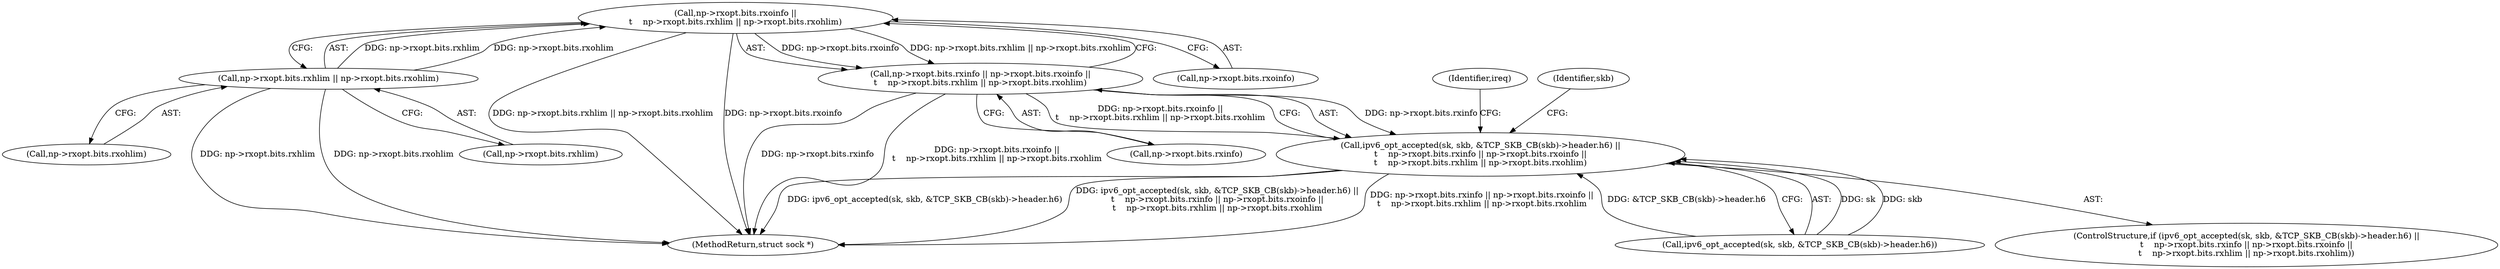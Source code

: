 digraph "0_linux_45f6fad84cc305103b28d73482b344d7f5b76f39_14@pointer" {
"1000287" [label="(Call,np->rxopt.bits.rxoinfo ||\n\t    np->rxopt.bits.rxhlim || np->rxopt.bits.rxohlim)"];
"1000295" [label="(Call,np->rxopt.bits.rxhlim || np->rxopt.bits.rxohlim)"];
"1000279" [label="(Call,np->rxopt.bits.rxinfo || np->rxopt.bits.rxoinfo ||\n\t    np->rxopt.bits.rxhlim || np->rxopt.bits.rxohlim)"];
"1000268" [label="(Call,ipv6_opt_accepted(sk, skb, &TCP_SKB_CB(skb)->header.h6) ||\n\t    np->rxopt.bits.rxinfo || np->rxopt.bits.rxoinfo ||\n\t    np->rxopt.bits.rxhlim || np->rxopt.bits.rxohlim)"];
"1000303" [label="(Call,np->rxopt.bits.rxohlim)"];
"1000268" [label="(Call,ipv6_opt_accepted(sk, skb, &TCP_SKB_CB(skb)->header.h6) ||\n\t    np->rxopt.bits.rxinfo || np->rxopt.bits.rxoinfo ||\n\t    np->rxopt.bits.rxhlim || np->rxopt.bits.rxohlim)"];
"1000280" [label="(Call,np->rxopt.bits.rxinfo)"];
"1000287" [label="(Call,np->rxopt.bits.rxoinfo ||\n\t    np->rxopt.bits.rxhlim || np->rxopt.bits.rxohlim)"];
"1000561" [label="(MethodReturn,struct sock *)"];
"1000288" [label="(Call,np->rxopt.bits.rxoinfo)"];
"1000295" [label="(Call,np->rxopt.bits.rxhlim || np->rxopt.bits.rxohlim)"];
"1000269" [label="(Call,ipv6_opt_accepted(sk, skb, &TCP_SKB_CB(skb)->header.h6))"];
"1000296" [label="(Call,np->rxopt.bits.rxhlim)"];
"1000323" [label="(Identifier,ireq)"];
"1000267" [label="(ControlStructure,if (ipv6_opt_accepted(sk, skb, &TCP_SKB_CB(skb)->header.h6) ||\n\t    np->rxopt.bits.rxinfo || np->rxopt.bits.rxoinfo ||\n\t    np->rxopt.bits.rxhlim || np->rxopt.bits.rxohlim))"];
"1000314" [label="(Identifier,skb)"];
"1000279" [label="(Call,np->rxopt.bits.rxinfo || np->rxopt.bits.rxoinfo ||\n\t    np->rxopt.bits.rxhlim || np->rxopt.bits.rxohlim)"];
"1000287" -> "1000279"  [label="AST: "];
"1000287" -> "1000288"  [label="CFG: "];
"1000287" -> "1000295"  [label="CFG: "];
"1000288" -> "1000287"  [label="AST: "];
"1000295" -> "1000287"  [label="AST: "];
"1000279" -> "1000287"  [label="CFG: "];
"1000287" -> "1000561"  [label="DDG: np->rxopt.bits.rxhlim || np->rxopt.bits.rxohlim"];
"1000287" -> "1000561"  [label="DDG: np->rxopt.bits.rxoinfo"];
"1000287" -> "1000279"  [label="DDG: np->rxopt.bits.rxoinfo"];
"1000287" -> "1000279"  [label="DDG: np->rxopt.bits.rxhlim || np->rxopt.bits.rxohlim"];
"1000295" -> "1000287"  [label="DDG: np->rxopt.bits.rxhlim"];
"1000295" -> "1000287"  [label="DDG: np->rxopt.bits.rxohlim"];
"1000295" -> "1000296"  [label="CFG: "];
"1000295" -> "1000303"  [label="CFG: "];
"1000296" -> "1000295"  [label="AST: "];
"1000303" -> "1000295"  [label="AST: "];
"1000295" -> "1000561"  [label="DDG: np->rxopt.bits.rxhlim"];
"1000295" -> "1000561"  [label="DDG: np->rxopt.bits.rxohlim"];
"1000279" -> "1000268"  [label="AST: "];
"1000279" -> "1000280"  [label="CFG: "];
"1000280" -> "1000279"  [label="AST: "];
"1000268" -> "1000279"  [label="CFG: "];
"1000279" -> "1000561"  [label="DDG: np->rxopt.bits.rxinfo"];
"1000279" -> "1000561"  [label="DDG: np->rxopt.bits.rxoinfo ||\n\t    np->rxopt.bits.rxhlim || np->rxopt.bits.rxohlim"];
"1000279" -> "1000268"  [label="DDG: np->rxopt.bits.rxinfo"];
"1000279" -> "1000268"  [label="DDG: np->rxopt.bits.rxoinfo ||\n\t    np->rxopt.bits.rxhlim || np->rxopt.bits.rxohlim"];
"1000268" -> "1000267"  [label="AST: "];
"1000268" -> "1000269"  [label="CFG: "];
"1000269" -> "1000268"  [label="AST: "];
"1000314" -> "1000268"  [label="CFG: "];
"1000323" -> "1000268"  [label="CFG: "];
"1000268" -> "1000561"  [label="DDG: ipv6_opt_accepted(sk, skb, &TCP_SKB_CB(skb)->header.h6)"];
"1000268" -> "1000561"  [label="DDG: ipv6_opt_accepted(sk, skb, &TCP_SKB_CB(skb)->header.h6) ||\n\t    np->rxopt.bits.rxinfo || np->rxopt.bits.rxoinfo ||\n\t    np->rxopt.bits.rxhlim || np->rxopt.bits.rxohlim"];
"1000268" -> "1000561"  [label="DDG: np->rxopt.bits.rxinfo || np->rxopt.bits.rxoinfo ||\n\t    np->rxopt.bits.rxhlim || np->rxopt.bits.rxohlim"];
"1000269" -> "1000268"  [label="DDG: sk"];
"1000269" -> "1000268"  [label="DDG: skb"];
"1000269" -> "1000268"  [label="DDG: &TCP_SKB_CB(skb)->header.h6"];
}
